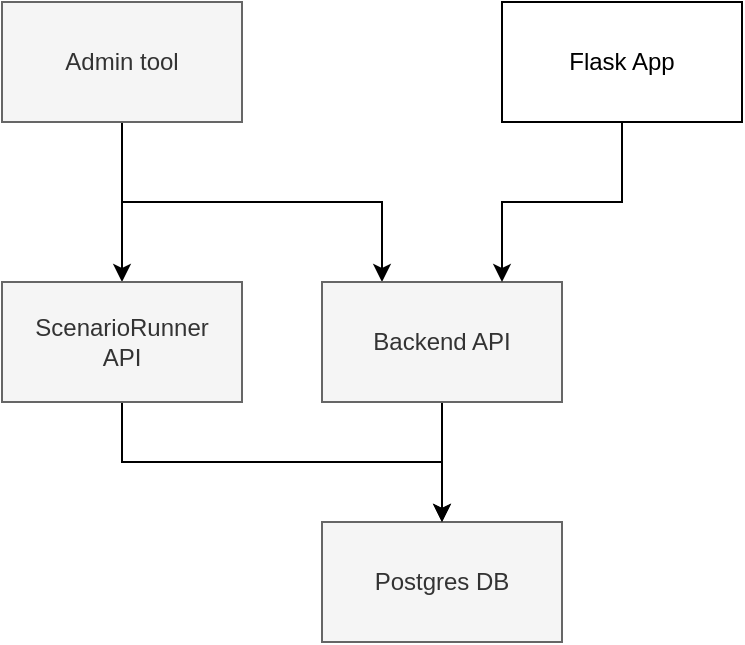 <mxfile version="24.8.9">
  <diagram name="Page-1" id="uXy2QzclU6fchX4_746H">
    <mxGraphModel dx="1040" dy="507" grid="1" gridSize="10" guides="1" tooltips="1" connect="1" arrows="1" fold="1" page="1" pageScale="1" pageWidth="850" pageHeight="1100" math="0" shadow="0">
      <root>
        <mxCell id="0" />
        <mxCell id="1" parent="0" />
        <mxCell id="Lv8ykx4STIZl6ndtXfMY-1" value="Postgres DB" style="rounded=0;whiteSpace=wrap;html=1;fillColor=#f5f5f5;fontColor=#333333;strokeColor=#666666;" vertex="1" parent="1">
          <mxGeometry x="360" y="400" width="120" height="60" as="geometry" />
        </mxCell>
        <mxCell id="Lv8ykx4STIZl6ndtXfMY-5" value="" style="edgeStyle=orthogonalEdgeStyle;rounded=0;orthogonalLoop=1;jettySize=auto;html=1;entryX=0.25;entryY=0;entryDx=0;entryDy=0;" edge="1" parent="1" source="Lv8ykx4STIZl6ndtXfMY-2" target="Lv8ykx4STIZl6ndtXfMY-4">
          <mxGeometry relative="1" as="geometry">
            <Array as="points">
              <mxPoint x="260" y="240" />
              <mxPoint x="390" y="240" />
            </Array>
          </mxGeometry>
        </mxCell>
        <mxCell id="Lv8ykx4STIZl6ndtXfMY-8" style="edgeStyle=orthogonalEdgeStyle;rounded=0;orthogonalLoop=1;jettySize=auto;html=1;" edge="1" parent="1" source="Lv8ykx4STIZl6ndtXfMY-2" target="Lv8ykx4STIZl6ndtXfMY-7">
          <mxGeometry relative="1" as="geometry" />
        </mxCell>
        <mxCell id="Lv8ykx4STIZl6ndtXfMY-2" value="Admin tool" style="rounded=0;whiteSpace=wrap;html=1;fillColor=#f5f5f5;fontColor=#333333;strokeColor=#666666;" vertex="1" parent="1">
          <mxGeometry x="200" y="140" width="120" height="60" as="geometry" />
        </mxCell>
        <mxCell id="Lv8ykx4STIZl6ndtXfMY-6" style="edgeStyle=orthogonalEdgeStyle;rounded=0;orthogonalLoop=1;jettySize=auto;html=1;entryX=0.5;entryY=0;entryDx=0;entryDy=0;exitX=0.5;exitY=1;exitDx=0;exitDy=0;" edge="1" parent="1" source="Lv8ykx4STIZl6ndtXfMY-4" target="Lv8ykx4STIZl6ndtXfMY-1">
          <mxGeometry relative="1" as="geometry" />
        </mxCell>
        <mxCell id="Lv8ykx4STIZl6ndtXfMY-4" value="Backend API" style="rounded=0;whiteSpace=wrap;html=1;fillColor=#f5f5f5;fontColor=#333333;strokeColor=#666666;" vertex="1" parent="1">
          <mxGeometry x="360" y="280" width="120" height="60" as="geometry" />
        </mxCell>
        <mxCell id="Lv8ykx4STIZl6ndtXfMY-9" style="edgeStyle=orthogonalEdgeStyle;rounded=0;orthogonalLoop=1;jettySize=auto;html=1;" edge="1" parent="1" source="Lv8ykx4STIZl6ndtXfMY-7" target="Lv8ykx4STIZl6ndtXfMY-1">
          <mxGeometry relative="1" as="geometry">
            <Array as="points">
              <mxPoint x="260" y="370" />
              <mxPoint x="420" y="370" />
            </Array>
          </mxGeometry>
        </mxCell>
        <mxCell id="Lv8ykx4STIZl6ndtXfMY-7" value="ScenarioRunner&lt;div&gt;API&lt;/div&gt;" style="rounded=0;whiteSpace=wrap;html=1;fillColor=#f5f5f5;fontColor=#333333;strokeColor=#666666;" vertex="1" parent="1">
          <mxGeometry x="200" y="280" width="120" height="60" as="geometry" />
        </mxCell>
        <mxCell id="Lv8ykx4STIZl6ndtXfMY-11" style="edgeStyle=orthogonalEdgeStyle;rounded=0;orthogonalLoop=1;jettySize=auto;html=1;entryX=0.75;entryY=0;entryDx=0;entryDy=0;" edge="1" parent="1" source="Lv8ykx4STIZl6ndtXfMY-10" target="Lv8ykx4STIZl6ndtXfMY-4">
          <mxGeometry relative="1" as="geometry">
            <Array as="points">
              <mxPoint x="510" y="240" />
              <mxPoint x="450" y="240" />
            </Array>
          </mxGeometry>
        </mxCell>
        <mxCell id="Lv8ykx4STIZl6ndtXfMY-10" value="Flask App" style="rounded=0;whiteSpace=wrap;html=1;" vertex="1" parent="1">
          <mxGeometry x="450" y="140" width="120" height="60" as="geometry" />
        </mxCell>
      </root>
    </mxGraphModel>
  </diagram>
</mxfile>
